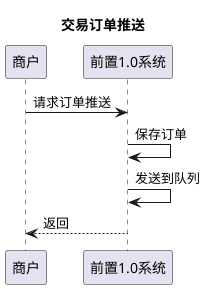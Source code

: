 @startuml
title 交易订单推送
"商户" -> "前置1.0系统" : 请求订单推送
"前置1.0系统" -> "前置1.0系统" : 保存订单
"前置1.0系统" -> "前置1.0系统" : 发送到队列
"商户" <-- "前置1.0系统" : 返回
@enduml

@startuml
title 订单推送异步处理

"前置1.0系统" -> "加签验签系统" : 查询银行订单
"加签验签系统" -> "前置1.0系统" : 查单返回

"前置1.0系统" -> "OPR_FRONT" : 下单
"OPR_FRONT" -> "前置1.0系统" : 下单返回

"前置1.0系统" -> "营销系统" : 营销扣账
"营销系统" -> "前置1.0系统" : 营销扣账返回

"前置1.0系统" -> "OPR_FRONT" : 支付回调
"OPR_FRONT" -> "前置1.0系统" : 回调返回

@enduml